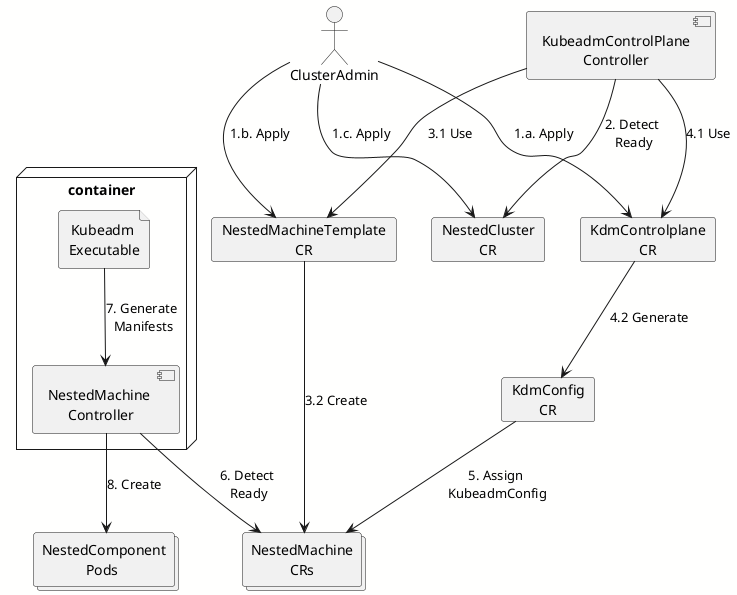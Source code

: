 @startuml

skinparam defaultTextAlignment center
skinparam backgroundColor #FFFFFE

actor ClusterAdmin

card kdmcp [
    KdmControlplane
    CR
]

card kdmcfg [
    KdmConfig
    CR
]

card nc [
    NestedCluster
    CR
]

card nmt [
    NestedMachineTemplate
    CR
]

collections nm [
    NestedMachine
    CRs
]

component kdmctrl [
    KubeadmControlPlane
    Controller
]

node container {
    component nmctrl [
        NestedMachine 
        Controller
    ]

    file kdm [
        Kubeadm 
        Executable
    ]
}

collections pods [
    NestedComponent
    Pods 
]

ClusterAdmin --> kdmcp : 1.a. Apply
ClusterAdmin --> nmt : 1.b. Apply
ClusterAdmin --> nc : 1.c. Apply
kdmctrl --> nc : 2. Detect \nReady
kdmctrl --> nmt : 3.1 Use
nmt --> nm : 3.2 Create 
kdmctrl --> kdmcp : 4.1 Use
kdmcp --> kdmcfg : 4.2 Generate
kdmcfg --> nm : 5. Assign \nKubeadmConfig
nmctrl --> nm : 6. Detect \nReady
kdm --> nmctrl : 7. Generate \nManifests
nmctrl --> pods : 8. Create

@enduml
